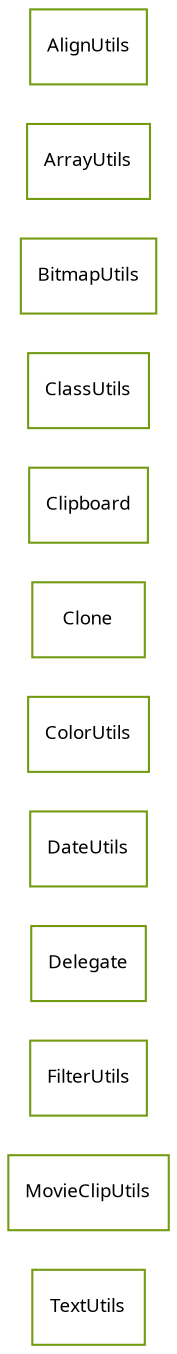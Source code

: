 strict digraph class_diagram {
  rankdir=LR;
  TypeTextUtils[
    label="TextUtils",
    URL="TextUtils.html",
    tooltip="com.sekati.utils.TextUtils",
    fontname="Verdana",
    fontsize="9"
    color="#729b12"
    shape="record"
  ];
  TypeMovieClipUtils[
    label="MovieClipUtils",
    URL="MovieClipUtils.html",
    tooltip="com.sekati.utils.MovieClipUtils",
    fontname="Verdana",
    fontsize="9"
    color="#729b12"
    shape="record"
  ];
  TypeFilterUtils[
    label="FilterUtils",
    URL="FilterUtils.html",
    tooltip="com.sekati.utils.FilterUtils",
    fontname="Verdana",
    fontsize="9"
    color="#729b12"
    shape="record"
  ];
  TypeDelegate[
    label="Delegate",
    URL="Delegate.html",
    tooltip="com.sekati.utils.Delegate",
    fontname="Verdana",
    fontsize="9"
    color="#729b12"
    shape="record"
  ];
  TypeDateUtils[
    label="DateUtils",
    URL="DateUtils.html",
    tooltip="com.sekati.utils.DateUtils",
    fontname="Verdana",
    fontsize="9"
    color="#729b12"
    shape="record"
  ];
  TypeColorUtils[
    label="ColorUtils",
    URL="ColorUtils.html",
    tooltip="com.sekati.utils.ColorUtils",
    fontname="Verdana",
    fontsize="9"
    color="#729b12"
    shape="record"
  ];
  TypeClone[
    label="Clone",
    URL="Clone.html",
    tooltip="com.sekati.utils.Clone",
    fontname="Verdana",
    fontsize="9"
    color="#729b12"
    shape="record"
  ];
  TypeClipboard[
    label="Clipboard",
    URL="Clipboard.html",
    tooltip="com.sekati.utils.Clipboard",
    fontname="Verdana",
    fontsize="9"
    color="#729b12"
    shape="record"
  ];
  TypeClassUtils[
    label="ClassUtils",
    URL="ClassUtils.html",
    tooltip="com.sekati.utils.ClassUtils",
    fontname="Verdana",
    fontsize="9"
    color="#729b12"
    shape="record"
  ];
  TypeBitmapUtils[
    label="BitmapUtils",
    URL="BitmapUtils.html",
    tooltip="com.sekati.utils.BitmapUtils",
    fontname="Verdana",
    fontsize="9"
    color="#729b12"
    shape="record"
  ];
  TypeArrayUtils[
    label="ArrayUtils",
    URL="ArrayUtils.html",
    tooltip="com.sekati.utils.ArrayUtils",
    fontname="Verdana",
    fontsize="9"
    color="#729b12"
    shape="record"
  ];
  TypeAlignUtils[
    label="AlignUtils",
    URL="AlignUtils.html",
    tooltip="com.sekati.utils.AlignUtils",
    fontname="Verdana",
    fontsize="9"
    color="#729b12"
    shape="record"
  ];
}
